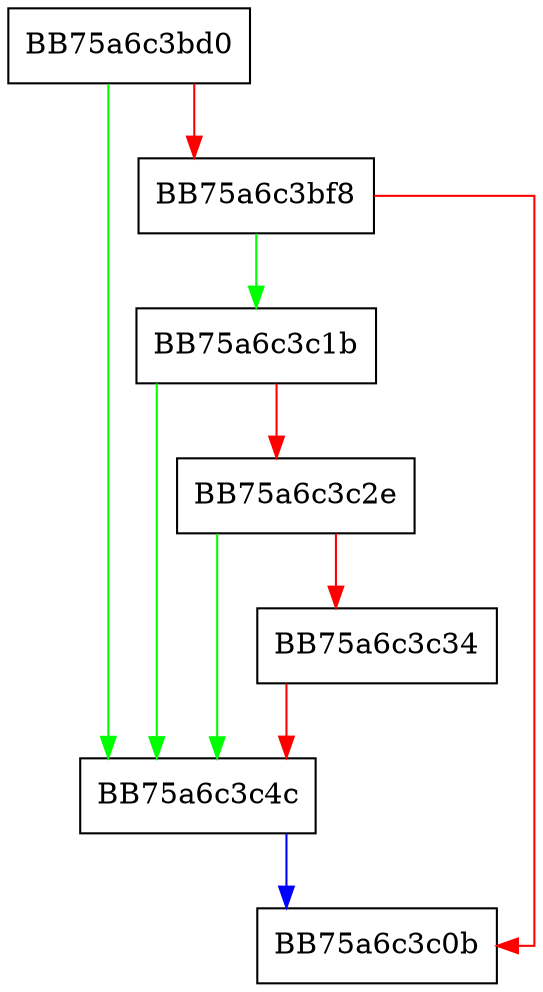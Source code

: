 digraph GetPESectionHeader {
  node [shape="box"];
  graph [splines=ortho];
  BB75a6c3bd0 -> BB75a6c3c4c [color="green"];
  BB75a6c3bd0 -> BB75a6c3bf8 [color="red"];
  BB75a6c3bf8 -> BB75a6c3c1b [color="green"];
  BB75a6c3bf8 -> BB75a6c3c0b [color="red"];
  BB75a6c3c1b -> BB75a6c3c4c [color="green"];
  BB75a6c3c1b -> BB75a6c3c2e [color="red"];
  BB75a6c3c2e -> BB75a6c3c4c [color="green"];
  BB75a6c3c2e -> BB75a6c3c34 [color="red"];
  BB75a6c3c34 -> BB75a6c3c4c [color="red"];
  BB75a6c3c4c -> BB75a6c3c0b [color="blue"];
}